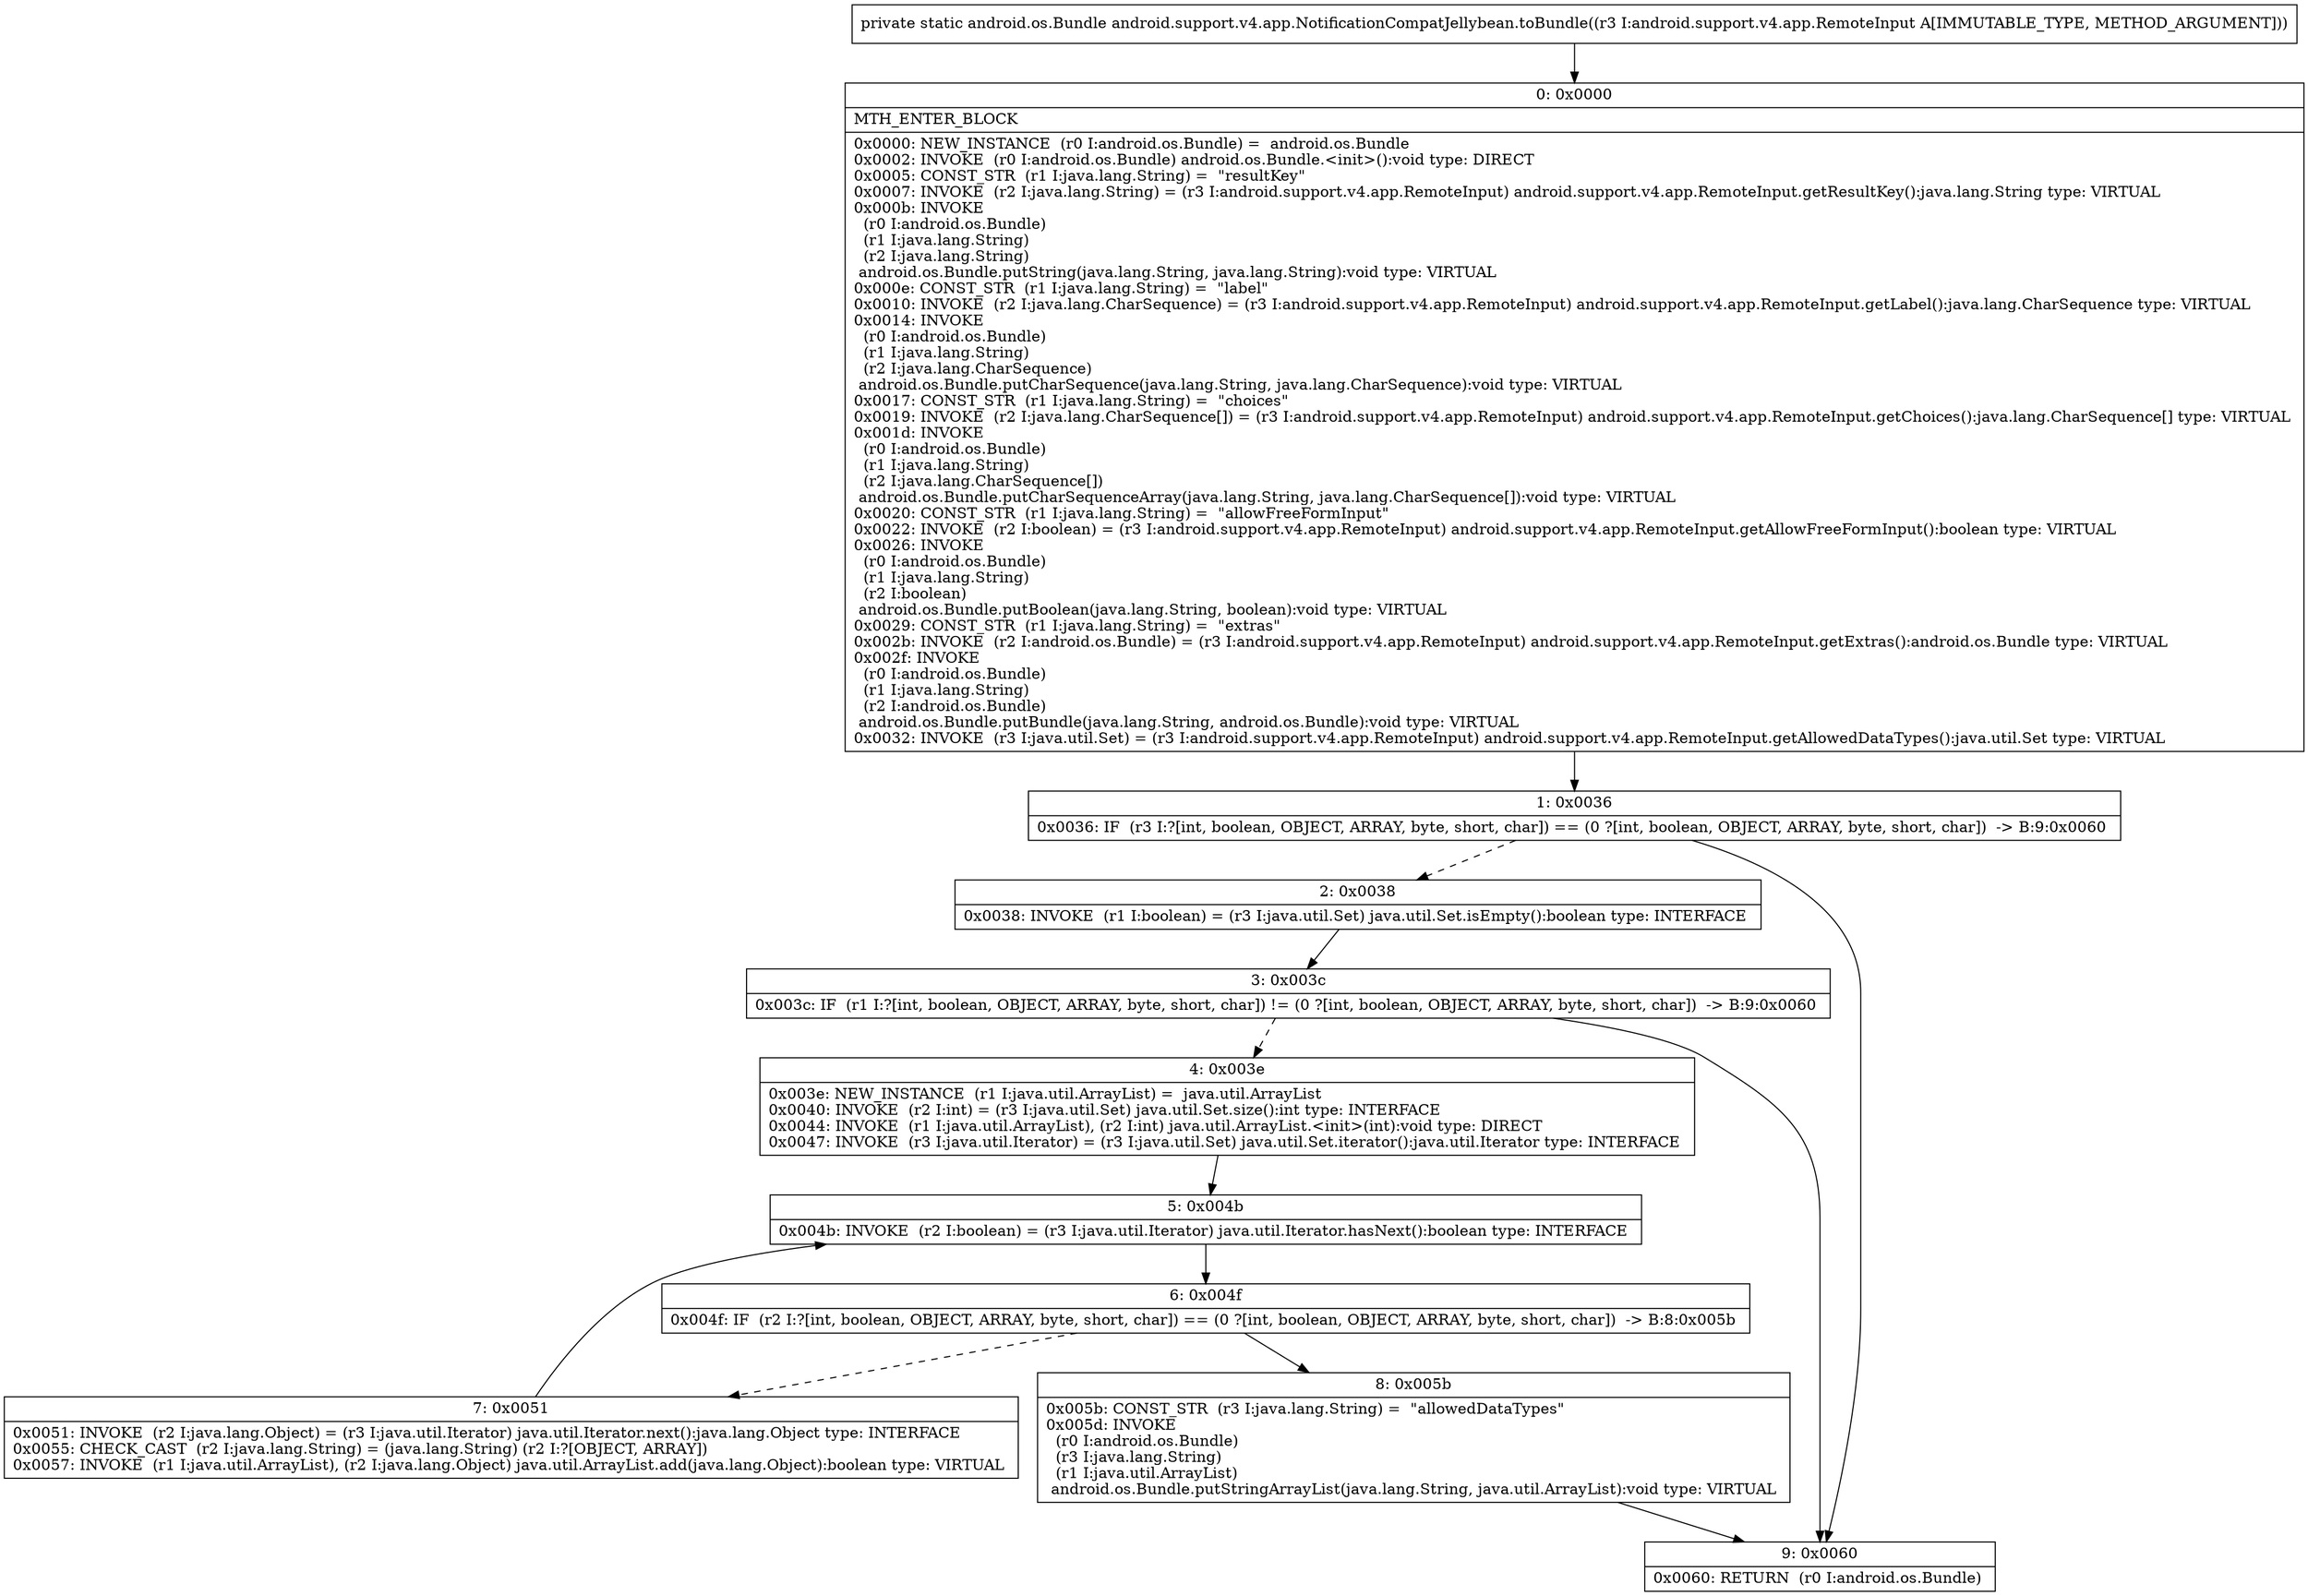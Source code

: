 digraph "CFG forandroid.support.v4.app.NotificationCompatJellybean.toBundle(Landroid\/support\/v4\/app\/RemoteInput;)Landroid\/os\/Bundle;" {
Node_0 [shape=record,label="{0\:\ 0x0000|MTH_ENTER_BLOCK\l|0x0000: NEW_INSTANCE  (r0 I:android.os.Bundle) =  android.os.Bundle \l0x0002: INVOKE  (r0 I:android.os.Bundle) android.os.Bundle.\<init\>():void type: DIRECT \l0x0005: CONST_STR  (r1 I:java.lang.String) =  \"resultKey\" \l0x0007: INVOKE  (r2 I:java.lang.String) = (r3 I:android.support.v4.app.RemoteInput) android.support.v4.app.RemoteInput.getResultKey():java.lang.String type: VIRTUAL \l0x000b: INVOKE  \l  (r0 I:android.os.Bundle)\l  (r1 I:java.lang.String)\l  (r2 I:java.lang.String)\l android.os.Bundle.putString(java.lang.String, java.lang.String):void type: VIRTUAL \l0x000e: CONST_STR  (r1 I:java.lang.String) =  \"label\" \l0x0010: INVOKE  (r2 I:java.lang.CharSequence) = (r3 I:android.support.v4.app.RemoteInput) android.support.v4.app.RemoteInput.getLabel():java.lang.CharSequence type: VIRTUAL \l0x0014: INVOKE  \l  (r0 I:android.os.Bundle)\l  (r1 I:java.lang.String)\l  (r2 I:java.lang.CharSequence)\l android.os.Bundle.putCharSequence(java.lang.String, java.lang.CharSequence):void type: VIRTUAL \l0x0017: CONST_STR  (r1 I:java.lang.String) =  \"choices\" \l0x0019: INVOKE  (r2 I:java.lang.CharSequence[]) = (r3 I:android.support.v4.app.RemoteInput) android.support.v4.app.RemoteInput.getChoices():java.lang.CharSequence[] type: VIRTUAL \l0x001d: INVOKE  \l  (r0 I:android.os.Bundle)\l  (r1 I:java.lang.String)\l  (r2 I:java.lang.CharSequence[])\l android.os.Bundle.putCharSequenceArray(java.lang.String, java.lang.CharSequence[]):void type: VIRTUAL \l0x0020: CONST_STR  (r1 I:java.lang.String) =  \"allowFreeFormInput\" \l0x0022: INVOKE  (r2 I:boolean) = (r3 I:android.support.v4.app.RemoteInput) android.support.v4.app.RemoteInput.getAllowFreeFormInput():boolean type: VIRTUAL \l0x0026: INVOKE  \l  (r0 I:android.os.Bundle)\l  (r1 I:java.lang.String)\l  (r2 I:boolean)\l android.os.Bundle.putBoolean(java.lang.String, boolean):void type: VIRTUAL \l0x0029: CONST_STR  (r1 I:java.lang.String) =  \"extras\" \l0x002b: INVOKE  (r2 I:android.os.Bundle) = (r3 I:android.support.v4.app.RemoteInput) android.support.v4.app.RemoteInput.getExtras():android.os.Bundle type: VIRTUAL \l0x002f: INVOKE  \l  (r0 I:android.os.Bundle)\l  (r1 I:java.lang.String)\l  (r2 I:android.os.Bundle)\l android.os.Bundle.putBundle(java.lang.String, android.os.Bundle):void type: VIRTUAL \l0x0032: INVOKE  (r3 I:java.util.Set) = (r3 I:android.support.v4.app.RemoteInput) android.support.v4.app.RemoteInput.getAllowedDataTypes():java.util.Set type: VIRTUAL \l}"];
Node_1 [shape=record,label="{1\:\ 0x0036|0x0036: IF  (r3 I:?[int, boolean, OBJECT, ARRAY, byte, short, char]) == (0 ?[int, boolean, OBJECT, ARRAY, byte, short, char])  \-\> B:9:0x0060 \l}"];
Node_2 [shape=record,label="{2\:\ 0x0038|0x0038: INVOKE  (r1 I:boolean) = (r3 I:java.util.Set) java.util.Set.isEmpty():boolean type: INTERFACE \l}"];
Node_3 [shape=record,label="{3\:\ 0x003c|0x003c: IF  (r1 I:?[int, boolean, OBJECT, ARRAY, byte, short, char]) != (0 ?[int, boolean, OBJECT, ARRAY, byte, short, char])  \-\> B:9:0x0060 \l}"];
Node_4 [shape=record,label="{4\:\ 0x003e|0x003e: NEW_INSTANCE  (r1 I:java.util.ArrayList) =  java.util.ArrayList \l0x0040: INVOKE  (r2 I:int) = (r3 I:java.util.Set) java.util.Set.size():int type: INTERFACE \l0x0044: INVOKE  (r1 I:java.util.ArrayList), (r2 I:int) java.util.ArrayList.\<init\>(int):void type: DIRECT \l0x0047: INVOKE  (r3 I:java.util.Iterator) = (r3 I:java.util.Set) java.util.Set.iterator():java.util.Iterator type: INTERFACE \l}"];
Node_5 [shape=record,label="{5\:\ 0x004b|0x004b: INVOKE  (r2 I:boolean) = (r3 I:java.util.Iterator) java.util.Iterator.hasNext():boolean type: INTERFACE \l}"];
Node_6 [shape=record,label="{6\:\ 0x004f|0x004f: IF  (r2 I:?[int, boolean, OBJECT, ARRAY, byte, short, char]) == (0 ?[int, boolean, OBJECT, ARRAY, byte, short, char])  \-\> B:8:0x005b \l}"];
Node_7 [shape=record,label="{7\:\ 0x0051|0x0051: INVOKE  (r2 I:java.lang.Object) = (r3 I:java.util.Iterator) java.util.Iterator.next():java.lang.Object type: INTERFACE \l0x0055: CHECK_CAST  (r2 I:java.lang.String) = (java.lang.String) (r2 I:?[OBJECT, ARRAY]) \l0x0057: INVOKE  (r1 I:java.util.ArrayList), (r2 I:java.lang.Object) java.util.ArrayList.add(java.lang.Object):boolean type: VIRTUAL \l}"];
Node_8 [shape=record,label="{8\:\ 0x005b|0x005b: CONST_STR  (r3 I:java.lang.String) =  \"allowedDataTypes\" \l0x005d: INVOKE  \l  (r0 I:android.os.Bundle)\l  (r3 I:java.lang.String)\l  (r1 I:java.util.ArrayList)\l android.os.Bundle.putStringArrayList(java.lang.String, java.util.ArrayList):void type: VIRTUAL \l}"];
Node_9 [shape=record,label="{9\:\ 0x0060|0x0060: RETURN  (r0 I:android.os.Bundle) \l}"];
MethodNode[shape=record,label="{private static android.os.Bundle android.support.v4.app.NotificationCompatJellybean.toBundle((r3 I:android.support.v4.app.RemoteInput A[IMMUTABLE_TYPE, METHOD_ARGUMENT])) }"];
MethodNode -> Node_0;
Node_0 -> Node_1;
Node_1 -> Node_2[style=dashed];
Node_1 -> Node_9;
Node_2 -> Node_3;
Node_3 -> Node_4[style=dashed];
Node_3 -> Node_9;
Node_4 -> Node_5;
Node_5 -> Node_6;
Node_6 -> Node_7[style=dashed];
Node_6 -> Node_8;
Node_7 -> Node_5;
Node_8 -> Node_9;
}

